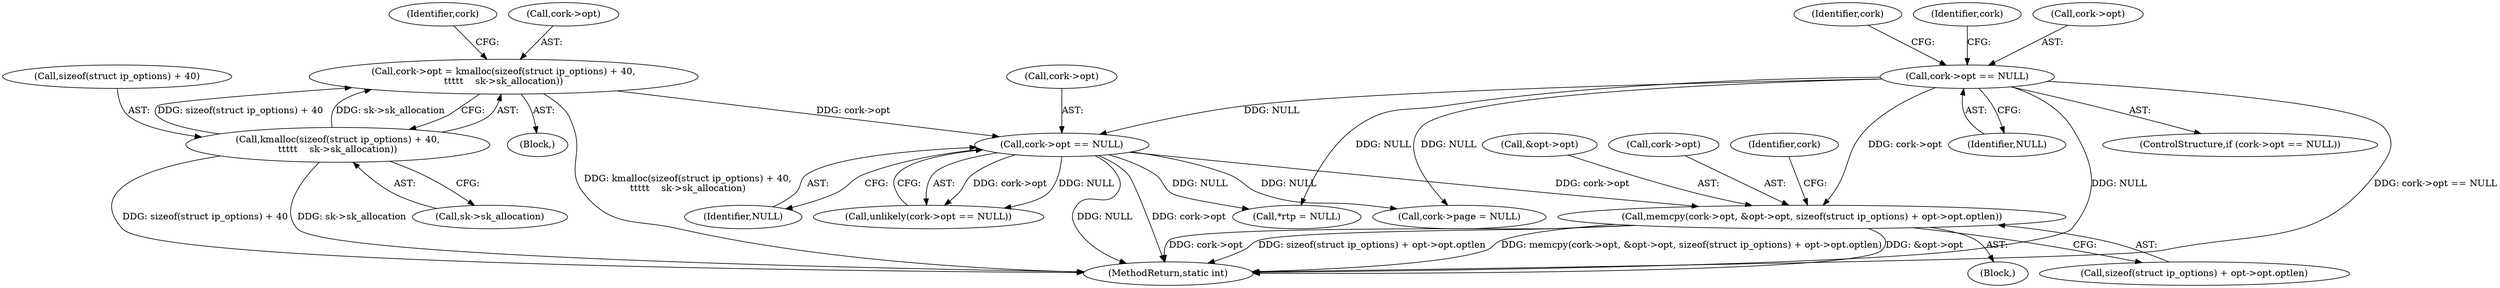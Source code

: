 digraph "0_linux_f6d8bd051c391c1c0458a30b2a7abcd939329259_24@API" {
"1000152" [label="(Call,memcpy(cork->opt, &opt->opt, sizeof(struct ip_options) + opt->opt.optlen))"];
"1000124" [label="(Call,cork->opt == NULL)"];
"1000144" [label="(Call,cork->opt == NULL)"];
"1000130" [label="(Call,cork->opt = kmalloc(sizeof(struct ip_options) + 40,\n\t\t\t\t\t    sk->sk_allocation))"];
"1000134" [label="(Call,kmalloc(sizeof(struct ip_options) + 40,\n\t\t\t\t\t    sk->sk_allocation))"];
"1000139" [label="(Call,sk->sk_allocation)"];
"1000250" [label="(MethodReturn,static int)"];
"1000128" [label="(Identifier,NULL)"];
"1000122" [label="(Block,)"];
"1000191" [label="(Call,*rtp = NULL)"];
"1000130" [label="(Call,cork->opt = kmalloc(sizeof(struct ip_options) + 40,\n\t\t\t\t\t    sk->sk_allocation))"];
"1000143" [label="(Call,unlikely(cork->opt == NULL))"];
"1000156" [label="(Call,&opt->opt)"];
"1000148" [label="(Identifier,NULL)"];
"1000160" [label="(Call,sizeof(struct ip_options) + opt->opt.optlen)"];
"1000135" [label="(Call,sizeof(struct ip_options) + 40)"];
"1000146" [label="(Identifier,cork)"];
"1000124" [label="(Call,cork->opt == NULL)"];
"1000129" [label="(Block,)"];
"1000153" [label="(Call,cork->opt)"];
"1000131" [label="(Call,cork->opt)"];
"1000125" [label="(Call,cork->opt)"];
"1000238" [label="(Call,cork->page = NULL)"];
"1000154" [label="(Identifier,cork)"];
"1000134" [label="(Call,kmalloc(sizeof(struct ip_options) + 40,\n\t\t\t\t\t    sk->sk_allocation))"];
"1000152" [label="(Call,memcpy(cork->opt, &opt->opt, sizeof(struct ip_options) + opt->opt.optlen))"];
"1000170" [label="(Identifier,cork)"];
"1000132" [label="(Identifier,cork)"];
"1000145" [label="(Call,cork->opt)"];
"1000123" [label="(ControlStructure,if (cork->opt == NULL))"];
"1000144" [label="(Call,cork->opt == NULL)"];
"1000152" -> "1000122"  [label="AST: "];
"1000152" -> "1000160"  [label="CFG: "];
"1000153" -> "1000152"  [label="AST: "];
"1000156" -> "1000152"  [label="AST: "];
"1000160" -> "1000152"  [label="AST: "];
"1000170" -> "1000152"  [label="CFG: "];
"1000152" -> "1000250"  [label="DDG: cork->opt"];
"1000152" -> "1000250"  [label="DDG: sizeof(struct ip_options) + opt->opt.optlen"];
"1000152" -> "1000250"  [label="DDG: memcpy(cork->opt, &opt->opt, sizeof(struct ip_options) + opt->opt.optlen)"];
"1000152" -> "1000250"  [label="DDG: &opt->opt"];
"1000124" -> "1000152"  [label="DDG: cork->opt"];
"1000144" -> "1000152"  [label="DDG: cork->opt"];
"1000124" -> "1000123"  [label="AST: "];
"1000124" -> "1000128"  [label="CFG: "];
"1000125" -> "1000124"  [label="AST: "];
"1000128" -> "1000124"  [label="AST: "];
"1000132" -> "1000124"  [label="CFG: "];
"1000154" -> "1000124"  [label="CFG: "];
"1000124" -> "1000250"  [label="DDG: NULL"];
"1000124" -> "1000250"  [label="DDG: cork->opt == NULL"];
"1000124" -> "1000144"  [label="DDG: NULL"];
"1000124" -> "1000191"  [label="DDG: NULL"];
"1000124" -> "1000238"  [label="DDG: NULL"];
"1000144" -> "1000143"  [label="AST: "];
"1000144" -> "1000148"  [label="CFG: "];
"1000145" -> "1000144"  [label="AST: "];
"1000148" -> "1000144"  [label="AST: "];
"1000143" -> "1000144"  [label="CFG: "];
"1000144" -> "1000250"  [label="DDG: NULL"];
"1000144" -> "1000250"  [label="DDG: cork->opt"];
"1000144" -> "1000143"  [label="DDG: cork->opt"];
"1000144" -> "1000143"  [label="DDG: NULL"];
"1000130" -> "1000144"  [label="DDG: cork->opt"];
"1000144" -> "1000191"  [label="DDG: NULL"];
"1000144" -> "1000238"  [label="DDG: NULL"];
"1000130" -> "1000129"  [label="AST: "];
"1000130" -> "1000134"  [label="CFG: "];
"1000131" -> "1000130"  [label="AST: "];
"1000134" -> "1000130"  [label="AST: "];
"1000146" -> "1000130"  [label="CFG: "];
"1000130" -> "1000250"  [label="DDG: kmalloc(sizeof(struct ip_options) + 40,\n\t\t\t\t\t    sk->sk_allocation)"];
"1000134" -> "1000130"  [label="DDG: sizeof(struct ip_options) + 40"];
"1000134" -> "1000130"  [label="DDG: sk->sk_allocation"];
"1000134" -> "1000139"  [label="CFG: "];
"1000135" -> "1000134"  [label="AST: "];
"1000139" -> "1000134"  [label="AST: "];
"1000134" -> "1000250"  [label="DDG: sk->sk_allocation"];
"1000134" -> "1000250"  [label="DDG: sizeof(struct ip_options) + 40"];
}
